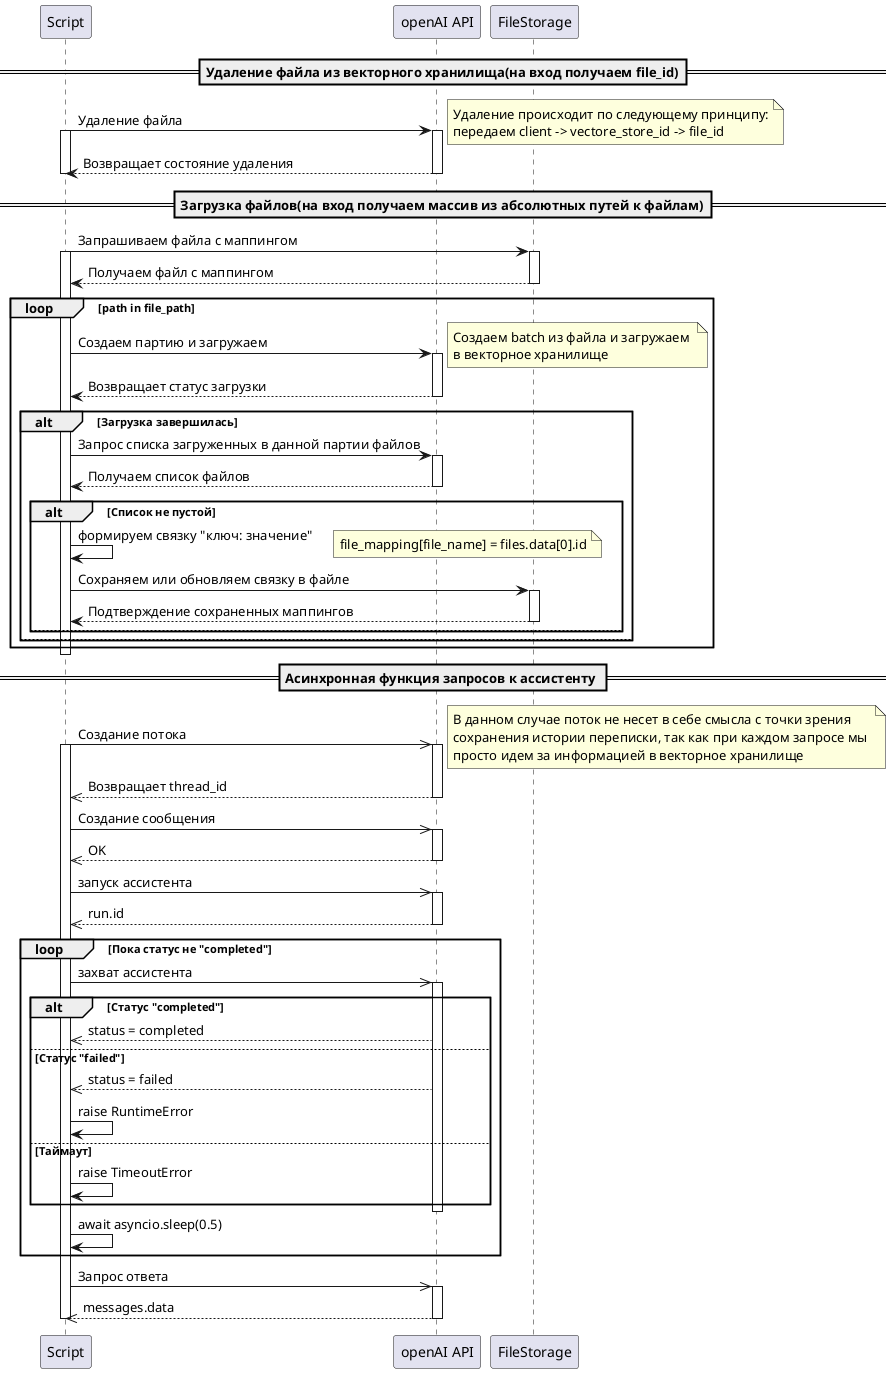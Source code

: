 @startuml

participant Script 
participant "openAI API" as OA
participant "FileStorage" as FS
== Удаление файла из векторного хранилища(на вход получаем file_id)==
    Script -> OA: Удаление файла
    activate Script
    activate OA
    note right
        Удаление происходит по следующему принципу:
        передаем client -> vectore_store_id -> file_id
    end note
    OA --> Script: Возвращает состояние удаления
    deactivate OA
    deactivate Script

== Загрузка файлов(на вход получаем массив из абсолютных путей к файлам)==
    Script -> FS: Запрашиваем файла с маппингом
    activate Script
    activate FS
    FS --> Script: Получаем файл с маппингом
    deactivate FS

    loop path in file_path
        Script -> OA: Создаем партию и загружаем
        activate OA
        note right
            Создаем batch из файла и загружаем 
            в векторное хранилище
        end note 
        OA --> Script: Возвращает статус загрузки
        deactivate OA
        alt Загрузка завершилась
            Script -> OA: Запрос списка загруженных в данной партии файлов
            activate OA
            OA --> Script: Получаем список файлов
            deactivate OA
            alt Список не пустой
                Script -> Script: формируем связку "ключ: значение"
                note right
                    file_mapping[file_name] = files.data[0].id
                end note
                Script -> FS: Сохраняем или обновляем связку в файле
                activate FS
                FS --> Script: Подтверждение сохраненных маппингов
                deactivate FS
            else
            end
        else
        end
    end
    deactivate Script

== Асинхронная функция запросов к ассистенту ==
    Script ->> OA: Создание потока
    note right
        В данном случае поток не несет в себе смысла с точки зрения
        сохранения истории переписки, так как при каждом запросе мы 
        просто идем за информацией в векторное хранилище
    end note
    activate Script
    activate OA
    OA -->> Script: Возвращает thread_id
    deactivate OA
    Script ->> OA: Создание сообщения
    activate OA   
    OA -->> Script: OK
    deactivate OA
    Script ->> OA: запуск ассистента
    activate OA
    OA -->> Script: run.id
    deactivate OA
    loop Пока статус не "completed"
        Script ->> OA: захват ассистента
        activate OA
        alt Статус "completed"
            OA -->> Script: status = completed
        else Статус "failed"
            OA -->> Script: status = failed
            Script -> Script: raise RuntimeError
        else Таймаут
            Script -> Script: raise TimeoutError
        end
        deactivate OA
        Script -> Script: await asyncio.sleep(0.5)
    end
    Script ->> OA: Запрос ответа
    activate OA
    OA -->> Script: messages.data
    deactivate OA
    deactivate Script

@enduml